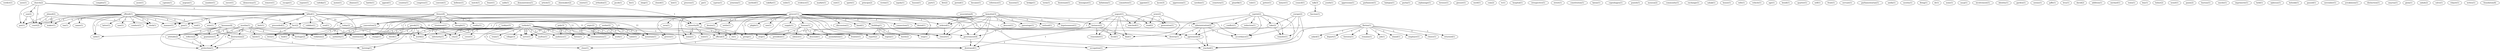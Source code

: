 digraph G {
  verdict [ label="verdict(1)" ];
  uses [ label="uses(1)" ];
  church [ label="church(2)" ];
  killed [ label="killed(1)" ];
  son [ label="son(2)" ];
  minority [ label="minority(9)" ];
  authority [ label="authority(1)" ];
  court [ label="court(2)" ];
  put [ label="put(1)" ];
  complex [ label="complex(1)" ];
  assie [ label="assie(1)" ];
  captain [ label="captain(1)" ];
  aegean [ label="aegean(1)" ];
  number [ label="number(1)" ];
  enver [ label="enver(1)" ];
  democracy [ label="democracy(1)" ];
  remove [ label="remove(1)" ];
  escape [ label="escape(1)" ];
  expose [ label="expose(1)" ];
  vafeika [ label="vafeika(1)" ];
  moise [ label="moise(1)" ];
  ohanus [ label="ohanus(1)" ];
  greece [ label="greece(11)" ];
  sera [ label="sera(1)" ];
  building [ label="building(1)" ];
  desire [ label="desire(1)" ];
  settle [ label="settle(1)" ];
  plight [ label="plight(1)" ];
  re [ label="re(1)" ];
  use [ label="use(1)" ];
  supply [ label="supply(1)" ];
  group [ label="group(1)" ];
  discussion [ label="discussion(1)" ];
  administration [ label="administration(2)" ];
  destroy [ label="destroy(1)" ];
  human [ label="human(1)" ];
  report [ label="report(2)" ];
  zuma [ label="zuma(1)" ];
  region [ label="region(1)" ];
  agreement [ label="agreement(3)" ];
  frontier [ label="frontier(1)" ];
  reached [ label="reached(1)" ];
  hand [ label="hand(1)" ];
  proves [ label="proves(1)" ];
  convention [ label="convention(3)" ];
  step [ label="step(1)" ];
  accordance [ label="accordance(1)" ];
  world [ label="world(2)" ];
  stop [ label="stop(1)" ];
  connection [ label="connection(1)" ];
  government [ label="government(4)" ];
  destroyed [ label="destroyed(1)" ];
  denial [ label="denial(1)" ];
  battle [ label="battle(1)" ];
  appeal [ label="appeal(1)" ];
  country [ label="country(1)" ];
  congress [ label="congress(1)" ];
  convent [ label="convent(1)" ];
  komotini [ label="komotini(3)" ];
  parentage [ label="parentage(1)" ];
  outloud [ label="outloud(1)" ];
  imprisonment [ label="imprisonment(1)" ];
  descent [ label="descent(1)" ];
  ordered [ label="ordered(1)" ];
  instance [ label="instance(2)" ];
  closure [ label="closure(1)" ];
  city [ label="city(2)" ];
  hellenic [ label="hellenic(1)" ];
  watch [ label="watch(1)" ];
  fener [ label="fener(1)" ];
  salih [ label="salih(1)" ];
  demonstrates [ label="demonstrates(1)" ];
  article [ label="article(1)" ];
  shoemaker [ label="shoemaker(2)" ];
  exists [ label="exists(1)" ];
  orthodox [ label="orthodox(1)" ];
  jacob [ label="jacob(1)" ];
  lie [ label="lie(1)" ];
  shop [ label="shop(1)" ];
  closed [ label="closed(1)" ];
  law [ label="law(1)" ];
  news [ label="news(2)" ];
  read [ label="read(2)" ];
  watched [ label="watched(1)" ];
  generation [ label="generation(1)" ];
  find [ label="find(1)" ];
  burnt [ label="burnt(2)" ];
  process [ label="process(1)" ];
  go [ label="go(1)" ];
  soul [ label="soul(1)" ];
  butt [ label="butt(1)" ];
  manner [ label="manner(1)" ];
  proceeded [ label="proceeded(1)" ];
  today [ label="today(2)" ];
  cobbler [ label="cobbler(1)" ];
  wire [ label="wire(1)" ];
  tailor [ label="tailor(1)" ];
  work [ label="work(1)" ];
  gun [ label="gun(1)" ];
  mountain [ label="mountain(1)" ];
  serve [ label="serve(1)" ];
  extermination [ label="extermination(1)" ];
  august [ label="august(1)" ];
  lived [ label="lived(1)" ];
  remember [ label="remember(1)" ];
  cyprus [ label="cyprus(1)" ];
  armenia [ label="armenia(1)" ];
  thrace [ label="thrace(4)" ];
  reality [ label="reality(1)" ];
  treatment [ label="treatment(1)" ];
  thought [ label="thought(1)" ];
  fact [ label="fact(2)" ];
  lives [ label="lives(1)" ];
  change [ label="change(1)" ];
  existence [ label="existence(2)" ];
  dwell [ label="dwell(1)" ];
  method [ label="method(1)" ];
  vakiflar [ label="vakiflar(1)" ];
  exile [ label="exile(1)" ];
  evidence [ label="evidence(1)" ];
  florina [ label="florina(1)" ];
  asked [ label="asked(1)" ];
  depart [ label="depart(1)" ];
  forestry [ label="forestry(1)" ];
  remains [ label="remains(1)" ];
  job [ label="job(1)" ];
  island [ label="island(1)" ];
  employer [ label="employer(1)" ];
  official [ label="official(3)" ];
  choice [ label="choice(1)" ];
  occupation [ label="occupation(1)" ];
  returned [ label="returned(1)" ];
  market [ label="market(1)" ];
  exit [ label="exit(1)" ];
  spirit [ label="spirit(1)" ];
  principo [ label="principo(2)" ];
  victim [ label="victim(1)" ];
  effendi [ label="effendi(4)" ];
  end [ label="end(1)" ];
  tax [ label="tax(1)" ];
  name [ label="name(1)" ];
  latter [ label="latter(1)" ];
  maker [ label="maker(1)" ];
  saw [ label="saw(1)" ];
  conduct [ label="conduct(1)" ];
  oath [ label="oath(1)" ];
  clock [ label="clock(1)" ];
  mpoly [ label="mpoly(1)" ];
  hussni [ label="hussni(1)" ];
  part [ label="part(1)" ];
  state [ label="state(1)" ];
  fire [ label="fire(2)" ];
  period [ label="period(1)" ];
  became [ label="became(1)" ];
  reference [ label="reference(1)" ];
  hussein [ label="hussein(1)" ];
  bridge [ label="bridge(1)" ];
  term [ label="term(1)" ];
  lieutenant [ label="lieutenant(1)" ];
  bensignor [ label="bensignor(1)" ];
  kefalonia [ label="kefalonia(1)" ];
  committee [ label="committee(1)" ];
  appoint [ label="appoint(1)" ];
  ahmed [ label="ahmed(2)" ];
  fool [ label="fool(1)" ];
  lycee [ label="lycee(3)" ];
  oppression [ label="oppression(1)" ];
  caroline [ label="caroline(1)" ];
  cemetery [ label="cemetery(1)" ];
  pinarlik [ label="pinarlik(1)" ];
  rule [ label="rule(1)" ];
  petter [ label="petter(1)" ];
  lawyer [ label="lawyer(1)" ];
  cypriot [ label="cypriot(2)" ];
  conflict [ label="conflict(1)" ];
  reduction [ label="reduction(1)" ];
  take [ label="take(2)" ];
  transfer [ label="transfer(1)" ];
  council [ label="council(1)" ];
  talk [ label="talk(3)" ];
  fascism [ label="fascism(1)" ];
  youth [ label="youth(1)" ];
  appressian [ label="appressian(1)" ];
  parliament [ label="parliament(1)" ];
  halegna [ label="halegna(1)" ];
  pacha [ label="pacha(1)" ];
  lausanne [ label="lausanne(4)" ];
  guarantee [ label="guarantee(1)" ];
  reflects [ label="reflects(2)" ];
  attitude [ label="attitude(2)" ];
  destruction [ label="destruction(2)" ];
  protection [ label="protection(1)" ];
  heritage [ label="heritage(2)" ];
  violation [ label="violation(2)" ];
  orphanage [ label="orphanage(1)" ];
  muslim [ label="muslim(1)" ];
  know [ label="know(1)" ];
  lerosse [ label="lerosse(1)" ];
  giesser [ label="giesser(1)" ];
  word [ label="word(1)" ];
  com [ label="com(2)" ];
  tv [ label="tv(1)" ];
  hospital [ label="hospital(1)" ];
  irrespective [ label="irrespective(1)" ];
  street [ label="street(1)" ];
  constitution [ label="constitution(1)" ];
  katan [ label="katan(1)" ];
  copenhagen [ label="copenhagen(1)" ];
  punish [ label="punish(1)" ];
  silence [ label="silence(1)" ];
  assimilation [ label="assimilation(1)" ];
  president [ label="president(1)" ];
  moussa [ label="moussa(2)" ];
  community [ label="community(1)" ];
  exchange [ label="exchange(1)" ];
  sahak [ label="sahak(1)" ];
  serdar [ label="serdar(2)" ];
  house [ label="house(1)" ];
  association [ label="association(4)" ];
  europe [ label="europe(2)" ];
  wife [ label="wife(1)" ];
  vehicle [ label="vehicle(1)" ];
  age [ label="age(1)" ];
  bendi [ label="bendi(1)" ];
  quarter [ label="quarter(1)" ];
  self [ label="self(1)" ];
  front [ label="front(1)" ];
  servant [ label="servant(1)" ];
  parliamentarian [ label="parliamentarian(1)" ];
  amfia [ label="amfia(1)" ];
  society [ label="society(1)" ];
  firing [ label="firing(1)" ];
  burning [ label="burning(1)" ];
  dr [ label="dr(1)" ];
  none [ label="none(1)" ];
  uucp [ label="uucp(1)" ];
  involvement [ label="involvement(1)" ];
  identity [ label="identity(1)" ];
  descend [ label="descend(1)" ];
  garden [ label="garden(1)" ];
  seems [ label="seems(1)" ];
  jaffe [ label="jaffe(1)" ];
  levy [ label="levy(1)" ];
  david [ label="david(2)" ];
  turkish [ label="turkish(4)" ];
  muftus [ label="muftus(1)" ];
  train [ label="train(1)" ];
  village [ label="village(3)" ];
  close [ label="close(1)" ];
  listen [ label="listen(1)" ];
  audience [ label="audience(1)" ];
  addition [ label="addition(1)" ];
  michael [ label="michael(1)" ];
  town [ label="town(1)" ];
  argic [ label="argic(2)" ];
  bey [ label="bey(1)" ];
  turkiye [ label="turkiye(3)" ];
  cover [ label="cover(1)" ];
  inferiority [ label="inferiority(1)" ];
  bohor [ label="bohor(2)" ];
  israel [ label="israel(1)" ];
  panix [ label="panix(2)" ];
  bureau [ label="bureau(1)" ];
  effendi [ label="effendi(1)" ];
  moche [ label="moche(1)" ];
  imprimerie [ label="imprimerie(1)" ];
  held [ label="held(1)" ];
  ephesus [ label="ephesus(1)" ];
  helsinki [ label="helsinki(1)" ];
  poly [ label="poly(3)" ];
  passed [ label="passed(1)" ];
  greek [ label="greek(21)" ];
  november [ label="november(1)" ];
  yovakimion [ label="yovakimion(1)" ];
  distinction [ label="distinction(1)" ];
  smyrna [ label="smyrna(1)" ];
  gioia [ label="gioia(1)" ];
  sabah [ label="sabah(2)" ];
  calvo [ label="calvo(1)" ];
  vilayet [ label="vilayet(1)" ];
  writes [ label="writes(1)" ];
  turkish [ label="turkish(1)" ];
  florina [ label="florina(1)" ];
  foundation [ label="foundation(4)" ];
  church -> killed [ label="1" ];
  church -> son [ label="1" ];
  church -> minority [ label="1" ];
  church -> authority [ label="1" ];
  church -> court [ label="1" ];
  church -> put [ label="1" ];
  greece -> sera [ label="1" ];
  greece -> building [ label="1" ];
  greece -> desire [ label="1" ];
  greece -> settle [ label="1" ];
  greece -> plight [ label="1" ];
  greece -> minority [ label="1" ];
  greece -> re [ label="1" ];
  greece -> use [ label="1" ];
  greece -> supply [ label="1" ];
  greece -> group [ label="1" ];
  greece -> discussion [ label="1" ];
  greece -> administration [ label="1" ];
  greece -> destroy [ label="1" ];
  greece -> human [ label="1" ];
  greece -> report [ label="1" ];
  greece -> zuma [ label="1" ];
  greece -> region [ label="1" ];
  greece -> agreement [ label="1" ];
  greece -> frontier [ label="1" ];
  greece -> reached [ label="1" ];
  greece -> hand [ label="1" ];
  greece -> authority [ label="1" ];
  greece -> proves [ label="1" ];
  greece -> convention [ label="1" ];
  greece -> step [ label="1" ];
  greece -> accordance [ label="1" ];
  greece -> world [ label="1" ];
  greece -> stop [ label="1" ];
  greece -> connection [ label="1" ];
  greece -> government [ label="2" ];
  greece -> destroyed [ label="1" ];
  greece -> denial [ label="1" ];
  komotini -> parentage [ label="1" ];
  komotini -> outloud [ label="1" ];
  komotini -> imprisonment [ label="1" ];
  komotini -> descent [ label="1" ];
  komotini -> ordered [ label="1" ];
  komotini -> instance [ label="1" ];
  komotini -> convention [ label="1" ];
  komotini -> closure [ label="1" ];
  komotini -> city [ label="1" ];
  komotini -> government [ label="2" ];
  komotini -> destroyed [ label="2" ];
  news -> read [ label="1" ];
  news -> watched [ label="1" ];
  news -> generation [ label="1" ];
  news -> find [ label="1" ];
  building -> burnt [ label="1" ];
  building -> region [ label="1" ];
  building -> step [ label="1" ];
  killed -> soul [ label="11" ];
  killed -> butt [ label="1" ];
  killed -> manner [ label="1" ];
  killed -> proceeded [ label="11" ];
  killed -> today [ label="11" ];
  killed -> cobbler [ label="11" ];
  killed -> court [ label="1" ];
  killed -> wire [ label="1" ];
  killed -> tailor [ label="11" ];
  killed -> work [ label="11" ];
  killed -> gun [ label="1" ];
  killed -> mountain [ label="11" ];
  killed -> serve [ label="11" ];
  killed -> extermination [ label="11" ];
  august -> read [ label="1" ];
  august -> watched [ label="1" ];
  august -> generation [ label="1" ];
  august -> report [ label="1" ];
  august -> instance [ label="1" ];
  august -> lived [ label="1" ];
  august -> remember [ label="1" ];
  august -> find [ label="1" ];
  thrace -> reality [ label="1" ];
  thrace -> treatment [ label="1" ];
  thrace -> minority [ label="1" ];
  thrace -> thought [ label="1" ];
  thrace -> fact [ label="1" ];
  thrace -> ordered [ label="1" ];
  thrace -> lives [ label="1" ];
  thrace -> change [ label="1" ];
  thrace -> closure [ label="1" ];
  thrace -> existence [ label="1" ];
  thrace -> dwell [ label="1" ];
  florina -> asked [ label="1" ];
  florina -> depart [ label="1" ];
  florina -> forestry [ label="1" ];
  florina -> remains [ label="1" ];
  florina -> job [ label="1" ];
  florina -> island [ label="1" ];
  florina -> employer [ label="1" ];
  florina -> official [ label="1" ];
  florina -> choice [ label="1" ];
  florina -> occupation [ label="1" ];
  florina -> returned [ label="1" ];
  son -> court [ label="1" ];
  son -> put [ label="1" ];
  effendi -> end [ label="1" ];
  effendi -> tax [ label="1" ];
  effendi -> name [ label="1" ];
  effendi -> manner [ label="1" ];
  effendi -> latter [ label="1" ];
  effendi -> maker [ label="1" ];
  effendi -> saw [ label="1" ];
  effendi -> conduct [ label="1" ];
  effendi -> fact [ label="1" ];
  effendi -> court [ label="1" ];
  effendi -> wire [ label="1" ];
  effendi -> put [ label="1" ];
  effendi -> oath [ label="1" ];
  effendi -> gun [ label="1" ];
  effendi -> clock [ label="1" ];
  minority -> re [ label="1" ];
  minority -> group [ label="1" ];
  minority -> zuma [ label="1" ];
  minority -> state [ label="1" ];
  minority -> official [ label="1" ];
  ahmed -> maker [ label="1" ];
  ahmed -> court [ label="1" ];
  ahmed -> put [ label="1" ];
  ahmed -> clock [ label="1" ];
  today -> fool [ label="1" ];
  today -> world [ label="1" ];
  cypriot -> administration [ label="1" ];
  cypriot -> conflict [ label="1" ];
  cypriot -> destroy [ label="1" ];
  cypriot -> reduction [ label="1" ];
  cypriot -> take [ label="1" ];
  cypriot -> reached [ label="1" ];
  cypriot -> transfer [ label="1" ];
  cypriot -> accordance [ label="1" ];
  administration -> destroy [ label="1" ];
  administration -> agreement [ label="1" ];
  administration -> reached [ label="1" ];
  administration -> accordance [ label="1" ];
  talk -> fascism [ label="1" ];
  lausanne -> guarantee [ label="1" ];
  lausanne -> reflects [ label="2" ];
  lausanne -> attitude [ label="2" ];
  lausanne -> destruction [ label="2" ];
  lausanne -> protection [ label="1" ];
  lausanne -> heritage [ label="2" ];
  lausanne -> violation [ label="2" ];
  muslim -> guarantee [ label="1" ];
  muslim -> reflects [ label="2" ];
  muslim -> attitude [ label="2" ];
  muslim -> know [ label="1" ];
  muslim -> destruction [ label="2" ];
  muslim -> authority [ label="1" ];
  muslim -> protection [ label="1" ];
  muslim -> heritage [ label="2" ];
  muslim -> violation [ label="2" ];
  reflects -> protection [ label="1" ];
  human -> report [ label="1" ];
  human -> frontier [ label="1" ];
  human -> silence [ label="1" ];
  human -> assimilation [ label="1" ];
  human -> stop [ label="1" ];
  human -> president [ label="1" ];
  serdar -> zuma [ label="1" ];
  serdar -> tailor [ label="1" ];
  serdar -> work [ label="1" ];
  serdar -> mountain [ label="1" ];
  serdar -> serve [ label="1" ];
  serdar -> extermination [ label="1" ];
  association -> ordered [ label="3" ];
  association -> closure [ label="3" ];
  europe -> take [ label="1" ];
  europe -> reached [ label="1" ];
  europe -> transfer [ label="1" ];
  europe -> accordance [ label="1" ];
  attitude -> protection [ label="1" ];
  take -> agreement [ label="1" ];
  take -> transfer [ label="1" ];
  agreement -> reached [ label="1" ];
  fact -> lives [ label="1" ];
  fact -> change [ label="1" ];
  fact -> oath [ label="1" ];
  fact -> existence [ label="1" ];
  know -> burning [ label="1" ];
  ordered -> descend [ label="1" ];
  ordered -> closure [ label="1" ];
  destruction -> protection [ label="1" ];
  turkish -> authority [ label="1" ];
  turkish -> proves [ label="1" ];
  turkish -> tailor [ label="1" ];
  turkish -> descend [ label="1" ];
  turkish -> protection [ label="1" ];
  turkish -> change [ label="2" ];
  turkish -> muftus [ label="1" ];
  turkish -> closure [ label="3" ];
  turkish -> work [ label="1" ];
  turkish -> train [ label="1" ];
  turkish -> official [ label="3" ];
  turkish -> village [ label="1" ];
  turkish -> heritage [ label="2" ];
  turkish -> close [ label="1" ];
  turkish -> listen [ label="1" ];
  turkish -> existence [ label="3" ];
  turkish -> violation [ label="2" ];
  turkish -> world [ label="1" ];
  turkish -> mountain [ label="1" ];
  turkish -> audience [ label="1" ];
  turkish -> city [ label="2" ];
  turkish -> serve [ label="1" ];
  turkish -> extermination [ label="1" ];
  argic -> tailor [ label="1" ];
  argic -> work [ label="1" ];
  argic -> mountain [ label="1" ];
  argic -> serve [ label="1" ];
  argic -> extermination [ label="1" ];
  turkiye -> cover [ label="1" ];
  turkiye -> inferiority [ label="1" ];
  instance -> lived [ label="1" ];
  instance -> remember [ label="1" ];
  instance -> government [ label="1" ];
  instance -> destroyed [ label="1" ];
  instance -> find [ label="1" ];
  convention -> heritage [ label="2" ];
  convention -> violation [ label="2" ];
  effendi -> oath [ label="1" ];
  effendi -> gun [ label="1" ];
  effendi -> clock [ label="1" ];
  poly -> listen [ label="1" ];
  poly -> audience [ label="1" ];
  official -> close [ label="1" ];
  official -> occupation [ label="1" ];
  greek -> heritage [ label="1" ];
  greek -> existence [ label="2" ];
  greek -> inferiority [ label="1" ];
  greek -> violation [ label="1" ];
  greek -> dwell [ label="1" ];
  greek -> world [ label="2" ];
  greek -> stop [ label="1" ];
  greek -> city [ label="1" ];
  greek -> government [ label="1" ];
  greek -> burning [ label="1" ];
  greek -> destroyed [ label="1" ];
  turkish -> serve [ label="1" ];
  turkish -> extermination [ label="1" ];
  government -> destroyed [ label="2" ];
}
